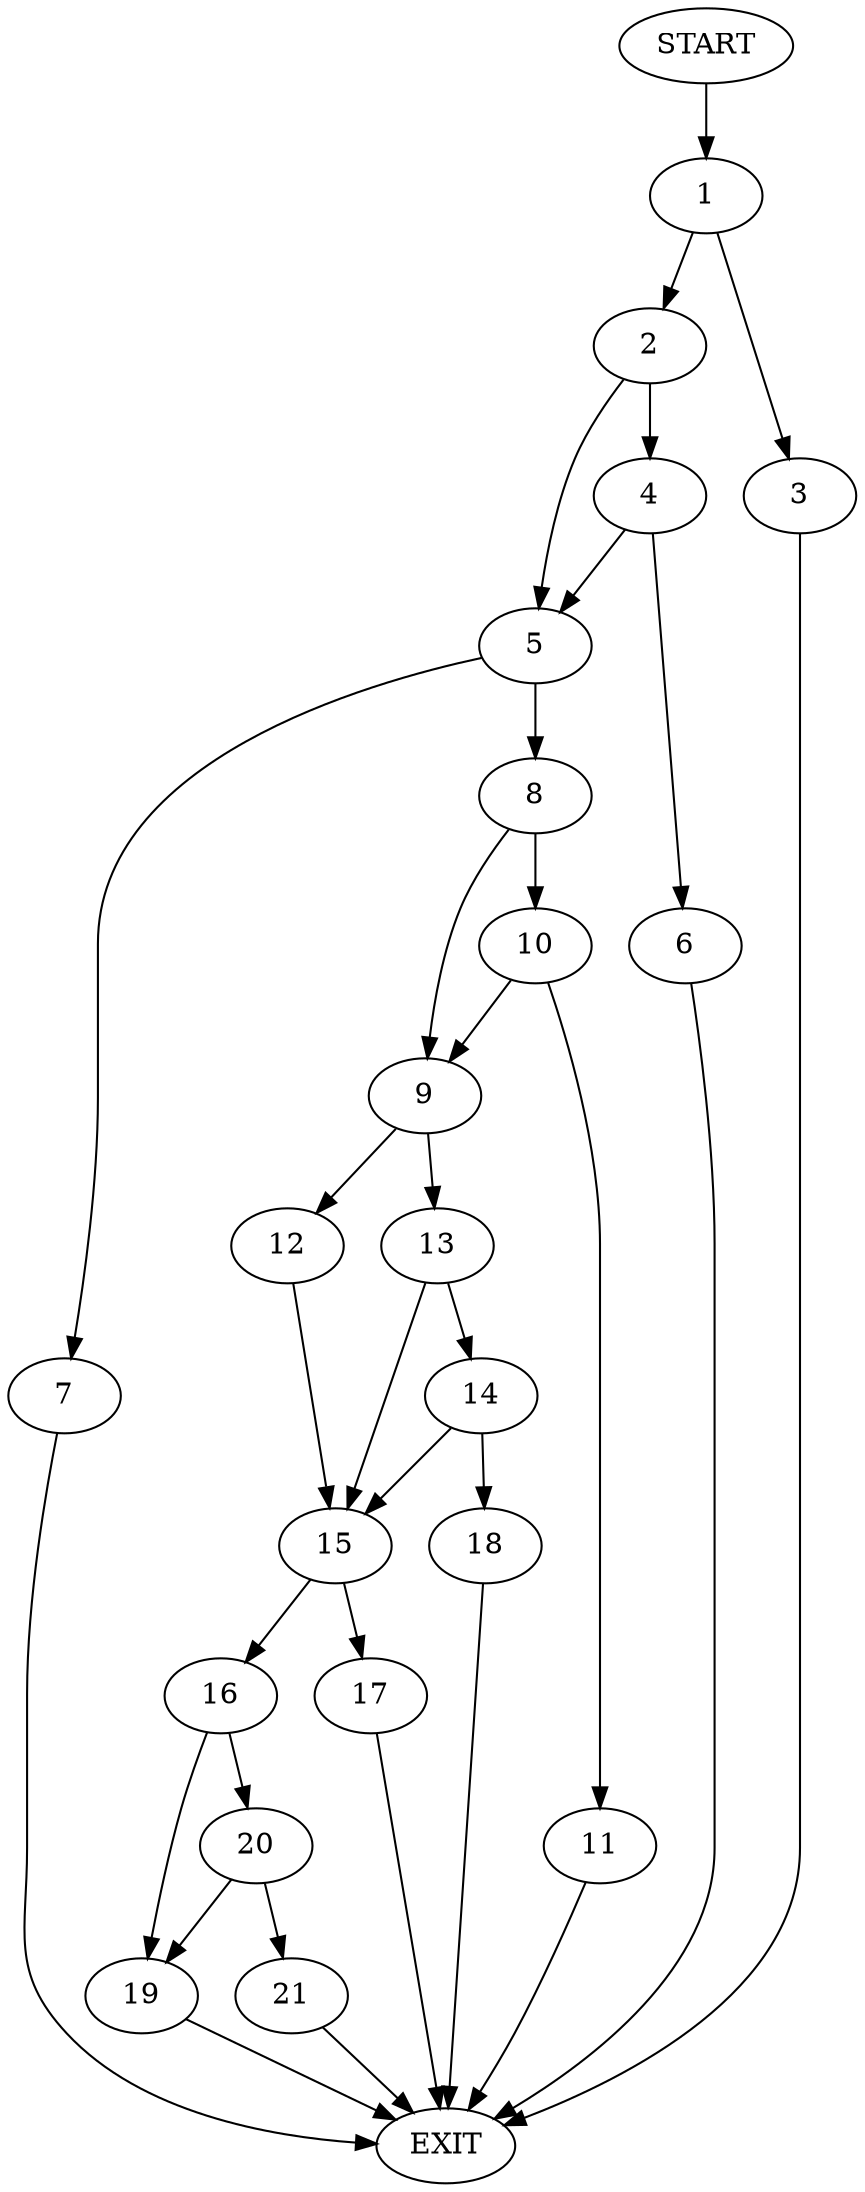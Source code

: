digraph {
0 [label="START"]
22 [label="EXIT"]
0 -> 1
1 -> 2
1 -> 3
2 -> 4
2 -> 5
3 -> 22
4 -> 6
4 -> 5
5 -> 7
5 -> 8
6 -> 22
8 -> 9
8 -> 10
7 -> 22
10 -> 9
10 -> 11
9 -> 12
9 -> 13
11 -> 22
13 -> 14
13 -> 15
12 -> 15
15 -> 16
15 -> 17
14 -> 18
14 -> 15
18 -> 22
16 -> 19
16 -> 20
17 -> 22
20 -> 21
20 -> 19
19 -> 22
21 -> 22
}
